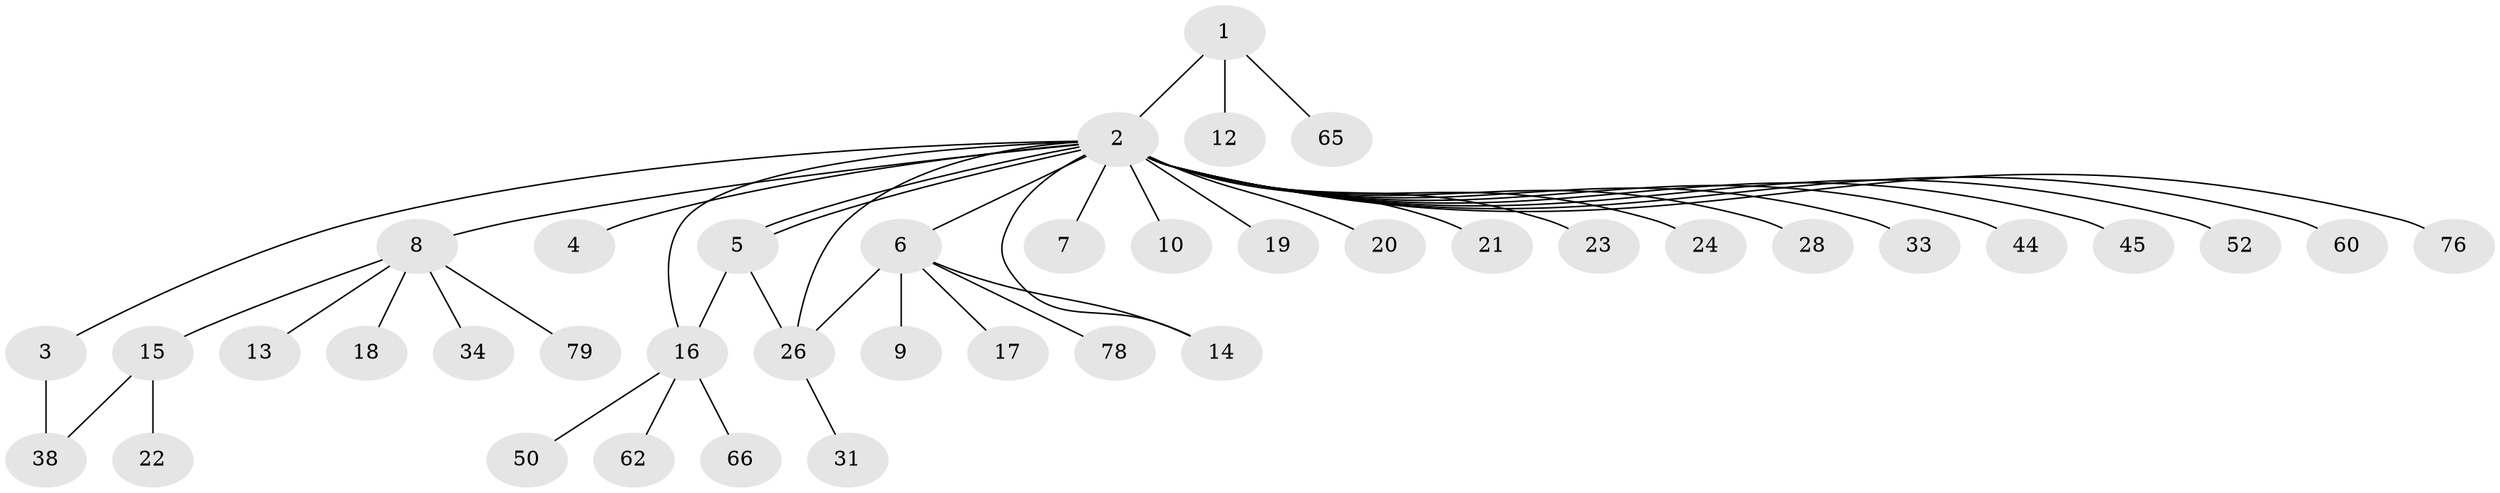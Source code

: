 // original degree distribution, {3: 0.1125, 29: 0.0125, 1: 0.65, 12: 0.0125, 8: 0.0125, 6: 0.0375, 5: 0.025, 2: 0.125, 4: 0.0125}
// Generated by graph-tools (version 1.1) at 2025/14/03/09/25 04:14:42]
// undirected, 40 vertices, 45 edges
graph export_dot {
graph [start="1"]
  node [color=gray90,style=filled];
  1;
  2 [super="+53"];
  3 [super="+41+11"];
  4;
  5 [super="+30+39+43+58+77+80+54+42+25"];
  6 [super="+29+61+74"];
  7;
  8;
  9;
  10;
  12;
  13;
  14 [super="+69"];
  15;
  16;
  17;
  18 [super="+49"];
  19;
  20;
  21;
  22;
  23;
  24 [super="+32"];
  26 [super="+27+35+37"];
  28;
  31;
  33;
  34;
  38 [super="+55"];
  44;
  45;
  50;
  52;
  60 [super="+72"];
  62;
  65;
  66;
  76;
  78;
  79;
  1 -- 2;
  1 -- 12;
  1 -- 65;
  2 -- 3;
  2 -- 4;
  2 -- 5 [weight=2];
  2 -- 5;
  2 -- 6 [weight=2];
  2 -- 7;
  2 -- 8;
  2 -- 10;
  2 -- 14;
  2 -- 16;
  2 -- 19;
  2 -- 20;
  2 -- 21;
  2 -- 23;
  2 -- 24;
  2 -- 26 [weight=2];
  2 -- 28;
  2 -- 33;
  2 -- 44;
  2 -- 45;
  2 -- 52;
  2 -- 60;
  2 -- 76;
  3 -- 38;
  5 -- 16;
  5 -- 26;
  6 -- 9;
  6 -- 14;
  6 -- 17;
  6 -- 78;
  6 -- 26;
  8 -- 13;
  8 -- 15;
  8 -- 18;
  8 -- 34;
  8 -- 79;
  15 -- 22;
  15 -- 38;
  16 -- 50;
  16 -- 62;
  16 -- 66;
  26 -- 31;
}
